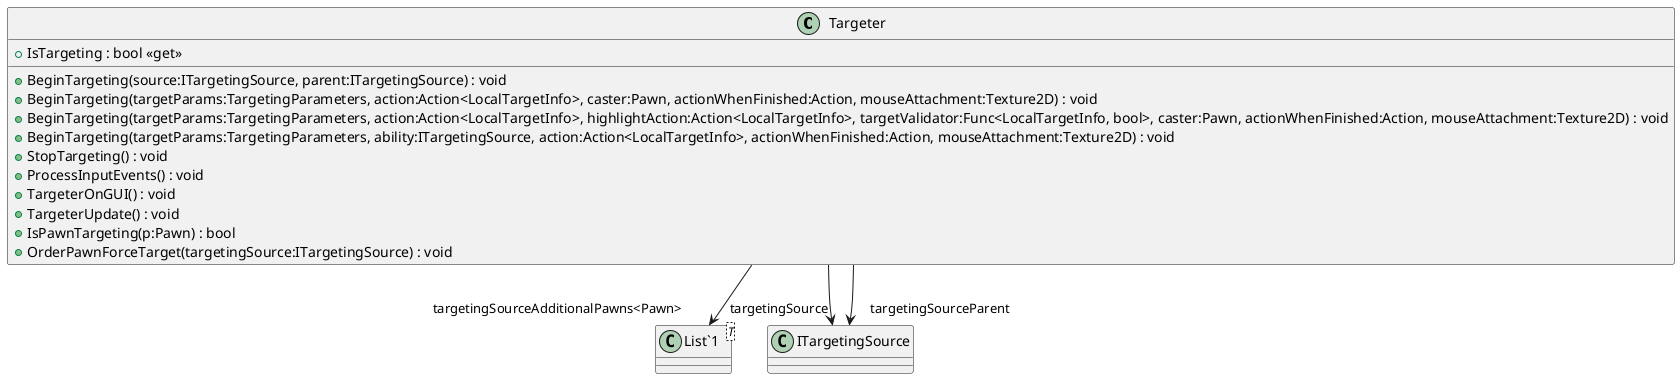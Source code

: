 @startuml
class Targeter {
    + IsTargeting : bool <<get>>
    + BeginTargeting(source:ITargetingSource, parent:ITargetingSource) : void
    + BeginTargeting(targetParams:TargetingParameters, action:Action<LocalTargetInfo>, caster:Pawn, actionWhenFinished:Action, mouseAttachment:Texture2D) : void
    + BeginTargeting(targetParams:TargetingParameters, action:Action<LocalTargetInfo>, highlightAction:Action<LocalTargetInfo>, targetValidator:Func<LocalTargetInfo, bool>, caster:Pawn, actionWhenFinished:Action, mouseAttachment:Texture2D) : void
    + BeginTargeting(targetParams:TargetingParameters, ability:ITargetingSource, action:Action<LocalTargetInfo>, actionWhenFinished:Action, mouseAttachment:Texture2D) : void
    + StopTargeting() : void
    + ProcessInputEvents() : void
    + TargeterOnGUI() : void
    + TargeterUpdate() : void
    + IsPawnTargeting(p:Pawn) : bool
    + OrderPawnForceTarget(targetingSource:ITargetingSource) : void
}
class "List`1"<T> {
}
Targeter --> "targetingSource" ITargetingSource
Targeter --> "targetingSourceParent" ITargetingSource
Targeter --> "targetingSourceAdditionalPawns<Pawn>" "List`1"
@enduml
